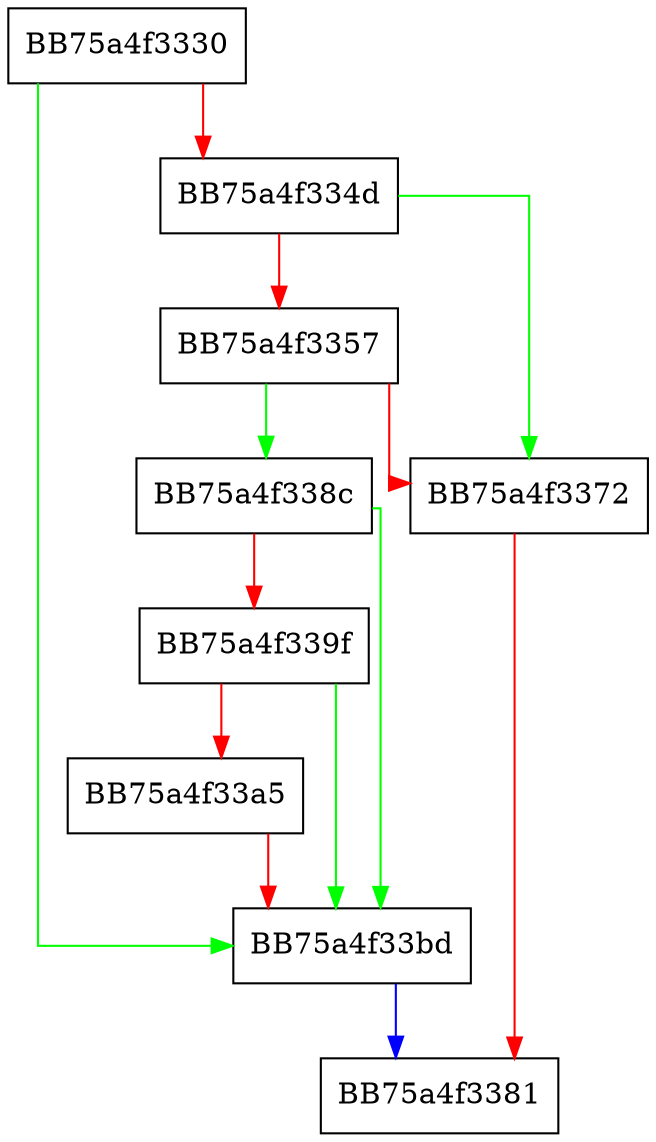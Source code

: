 digraph HasNextValue {
  node [shape="box"];
  graph [splines=ortho];
  BB75a4f3330 -> BB75a4f33bd [color="green"];
  BB75a4f3330 -> BB75a4f334d [color="red"];
  BB75a4f334d -> BB75a4f3372 [color="green"];
  BB75a4f334d -> BB75a4f3357 [color="red"];
  BB75a4f3357 -> BB75a4f338c [color="green"];
  BB75a4f3357 -> BB75a4f3372 [color="red"];
  BB75a4f3372 -> BB75a4f3381 [color="red"];
  BB75a4f338c -> BB75a4f33bd [color="green"];
  BB75a4f338c -> BB75a4f339f [color="red"];
  BB75a4f339f -> BB75a4f33bd [color="green"];
  BB75a4f339f -> BB75a4f33a5 [color="red"];
  BB75a4f33a5 -> BB75a4f33bd [color="red"];
  BB75a4f33bd -> BB75a4f3381 [color="blue"];
}